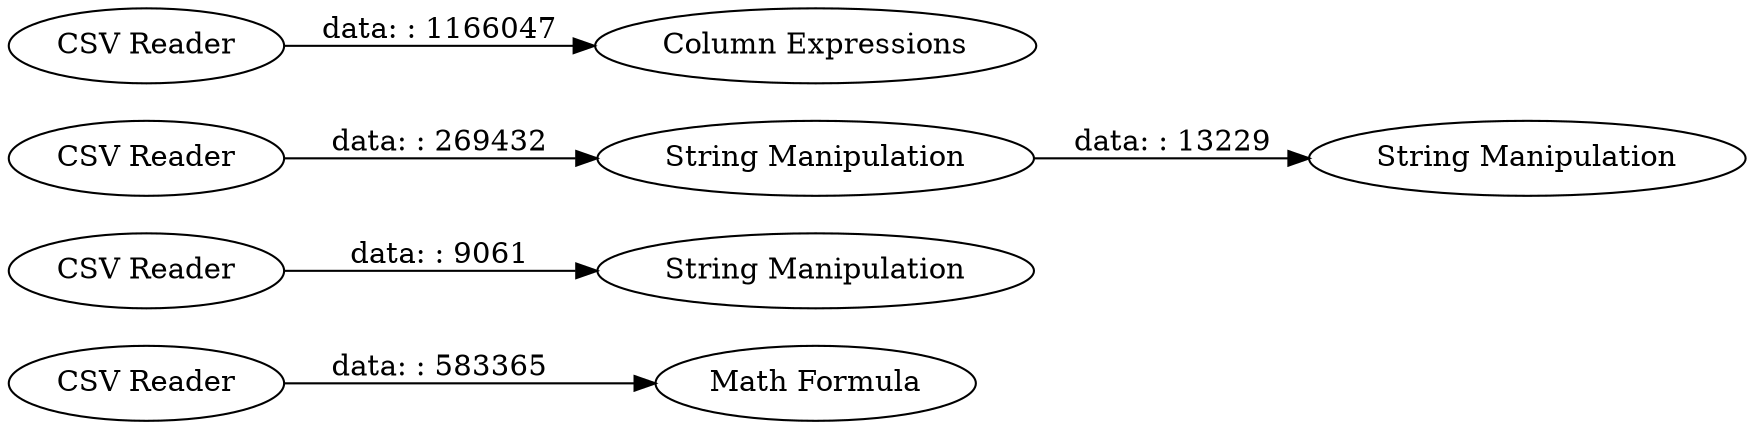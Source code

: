 digraph {
	"-5876134865130599935_7" [label="Math Formula"]
	"-5876134865130599935_8" [label="String Manipulation"]
	"-5876134865130599935_2" [label="CSV Reader"]
	"-5876134865130599935_5" [label="String Manipulation"]
	"-5876134865130599935_9" [label="Column Expressions"]
	"-5876134865130599935_1" [label="CSV Reader"]
	"-5876134865130599935_6" [label="String Manipulation"]
	"-5876134865130599935_3" [label="CSV Reader"]
	"-5876134865130599935_4" [label="CSV Reader"]
	"-5876134865130599935_1" -> "-5876134865130599935_5" [label="data: : 269432"]
	"-5876134865130599935_4" -> "-5876134865130599935_9" [label="data: : 1166047"]
	"-5876134865130599935_2" -> "-5876134865130599935_8" [label="data: : 9061"]
	"-5876134865130599935_3" -> "-5876134865130599935_7" [label="data: : 583365"]
	"-5876134865130599935_5" -> "-5876134865130599935_6" [label="data: : 13229"]
	rankdir=LR
}
